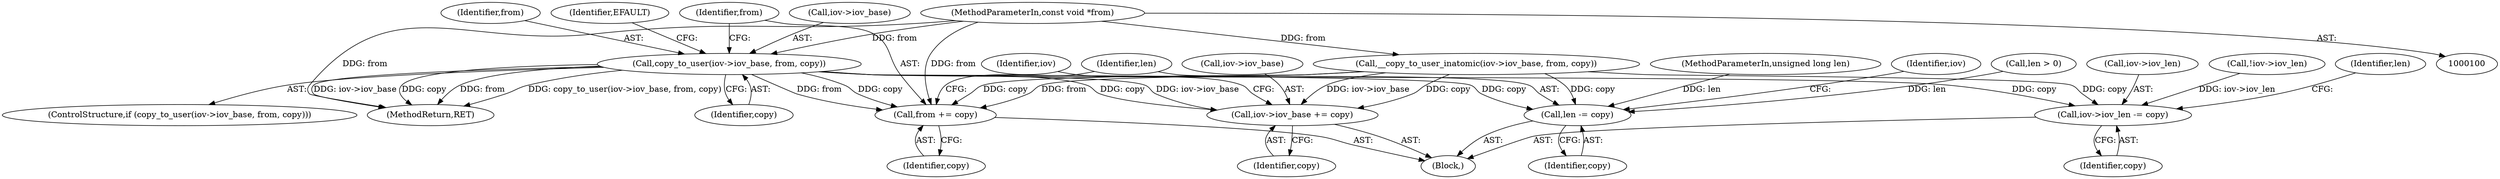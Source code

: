 digraph "1_linux_637b58c2887e5e57850865839cc75f59184b23d1_0@API" {
"1000135" [label="(Call,copy_to_user(iov->iov_base, from, copy))"];
"1000102" [label="(MethodParameterIn,const void *from)"];
"1000144" [label="(Call,from += copy)"];
"1000147" [label="(Call,len -= copy)"];
"1000150" [label="(Call,iov->iov_base += copy)"];
"1000155" [label="(Call,iov->iov_len -= copy)"];
"1000151" [label="(Call,iov->iov_base)"];
"1000109" [label="(Identifier,len)"];
"1000150" [label="(Call,iov->iov_base += copy)"];
"1000155" [label="(Call,iov->iov_len -= copy)"];
"1000143" [label="(Identifier,EFAULT)"];
"1000154" [label="(Identifier,copy)"];
"1000162" [label="(MethodReturn,RET)"];
"1000159" [label="(Identifier,copy)"];
"1000136" [label="(Call,iov->iov_base)"];
"1000139" [label="(Identifier,from)"];
"1000140" [label="(Identifier,copy)"];
"1000144" [label="(Call,from += copy)"];
"1000134" [label="(ControlStructure,if (copy_to_user(iov->iov_base, from, copy)))"];
"1000102" [label="(MethodParameterIn,const void *from)"];
"1000103" [label="(MethodParameterIn,unsigned long len)"];
"1000111" [label="(Block,)"];
"1000135" [label="(Call,copy_to_user(iov->iov_base, from, copy))"];
"1000156" [label="(Call,iov->iov_len)"];
"1000157" [label="(Identifier,iov)"];
"1000147" [label="(Call,len -= copy)"];
"1000145" [label="(Identifier,from)"];
"1000152" [label="(Identifier,iov)"];
"1000113" [label="(Call,!iov->iov_len)"];
"1000123" [label="(Call,__copy_to_user_inatomic(iov->iov_base, from, copy))"];
"1000149" [label="(Identifier,copy)"];
"1000108" [label="(Call,len > 0)"];
"1000146" [label="(Identifier,copy)"];
"1000148" [label="(Identifier,len)"];
"1000135" -> "1000134"  [label="AST: "];
"1000135" -> "1000140"  [label="CFG: "];
"1000136" -> "1000135"  [label="AST: "];
"1000139" -> "1000135"  [label="AST: "];
"1000140" -> "1000135"  [label="AST: "];
"1000143" -> "1000135"  [label="CFG: "];
"1000145" -> "1000135"  [label="CFG: "];
"1000135" -> "1000162"  [label="DDG: copy"];
"1000135" -> "1000162"  [label="DDG: from"];
"1000135" -> "1000162"  [label="DDG: copy_to_user(iov->iov_base, from, copy)"];
"1000135" -> "1000162"  [label="DDG: iov->iov_base"];
"1000102" -> "1000135"  [label="DDG: from"];
"1000135" -> "1000144"  [label="DDG: copy"];
"1000135" -> "1000144"  [label="DDG: from"];
"1000135" -> "1000147"  [label="DDG: copy"];
"1000135" -> "1000150"  [label="DDG: copy"];
"1000135" -> "1000150"  [label="DDG: iov->iov_base"];
"1000135" -> "1000155"  [label="DDG: copy"];
"1000102" -> "1000100"  [label="AST: "];
"1000102" -> "1000162"  [label="DDG: from"];
"1000102" -> "1000123"  [label="DDG: from"];
"1000102" -> "1000144"  [label="DDG: from"];
"1000144" -> "1000111"  [label="AST: "];
"1000144" -> "1000146"  [label="CFG: "];
"1000145" -> "1000144"  [label="AST: "];
"1000146" -> "1000144"  [label="AST: "];
"1000148" -> "1000144"  [label="CFG: "];
"1000123" -> "1000144"  [label="DDG: copy"];
"1000123" -> "1000144"  [label="DDG: from"];
"1000147" -> "1000111"  [label="AST: "];
"1000147" -> "1000149"  [label="CFG: "];
"1000148" -> "1000147"  [label="AST: "];
"1000149" -> "1000147"  [label="AST: "];
"1000152" -> "1000147"  [label="CFG: "];
"1000123" -> "1000147"  [label="DDG: copy"];
"1000108" -> "1000147"  [label="DDG: len"];
"1000103" -> "1000147"  [label="DDG: len"];
"1000150" -> "1000111"  [label="AST: "];
"1000150" -> "1000154"  [label="CFG: "];
"1000151" -> "1000150"  [label="AST: "];
"1000154" -> "1000150"  [label="AST: "];
"1000157" -> "1000150"  [label="CFG: "];
"1000123" -> "1000150"  [label="DDG: copy"];
"1000123" -> "1000150"  [label="DDG: iov->iov_base"];
"1000155" -> "1000111"  [label="AST: "];
"1000155" -> "1000159"  [label="CFG: "];
"1000156" -> "1000155"  [label="AST: "];
"1000159" -> "1000155"  [label="AST: "];
"1000109" -> "1000155"  [label="CFG: "];
"1000123" -> "1000155"  [label="DDG: copy"];
"1000113" -> "1000155"  [label="DDG: iov->iov_len"];
}
